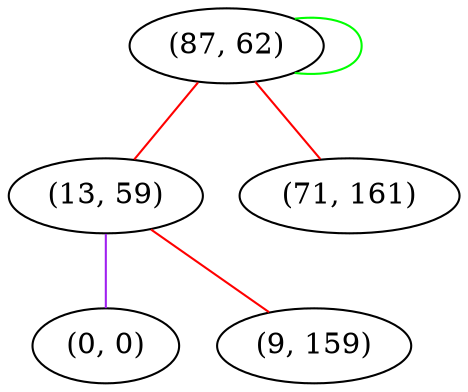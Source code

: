graph "" {
"(87, 62)";
"(13, 59)";
"(71, 161)";
"(0, 0)";
"(9, 159)";
"(87, 62)" -- "(87, 62)"  [color=green, key=0, weight=2];
"(87, 62)" -- "(71, 161)"  [color=red, key=0, weight=1];
"(87, 62)" -- "(13, 59)"  [color=red, key=0, weight=1];
"(13, 59)" -- "(0, 0)"  [color=purple, key=0, weight=4];
"(13, 59)" -- "(9, 159)"  [color=red, key=0, weight=1];
}
